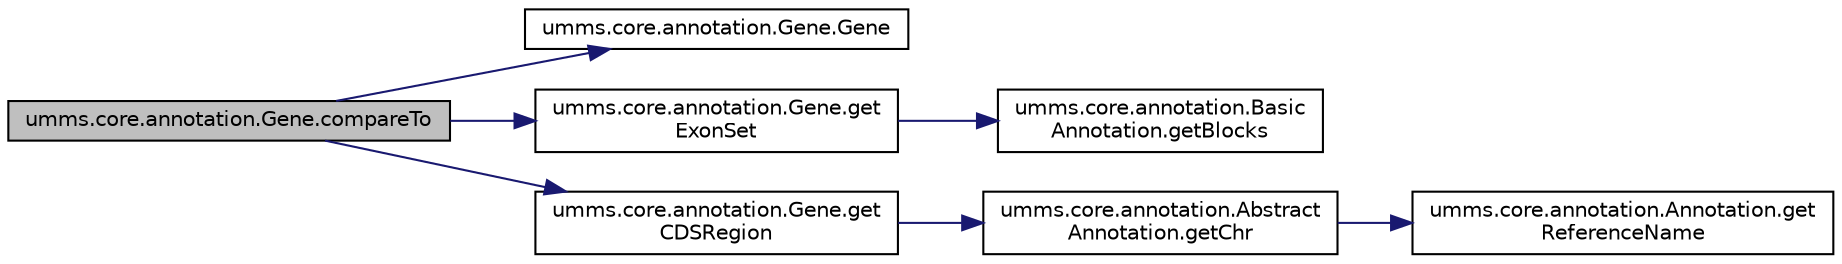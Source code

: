 digraph "umms.core.annotation.Gene.compareTo"
{
  edge [fontname="Helvetica",fontsize="10",labelfontname="Helvetica",labelfontsize="10"];
  node [fontname="Helvetica",fontsize="10",shape=record];
  rankdir="LR";
  Node1 [label="umms.core.annotation.Gene.compareTo",height=0.2,width=0.4,color="black", fillcolor="grey75", style="filled" fontcolor="black"];
  Node1 -> Node2 [color="midnightblue",fontsize="10",style="solid"];
  Node2 [label="umms.core.annotation.Gene.Gene",height=0.2,width=0.4,color="black", fillcolor="white", style="filled",URL="$classumms_1_1core_1_1annotation_1_1_gene.html#ad01f83ff26c705d38847795f21b18da4"];
  Node1 -> Node3 [color="midnightblue",fontsize="10",style="solid"];
  Node3 [label="umms.core.annotation.Gene.get\lExonSet",height=0.2,width=0.4,color="black", fillcolor="white", style="filled",URL="$classumms_1_1core_1_1annotation_1_1_gene.html#aa06c5697c4ec73b9257a826ab1060149"];
  Node3 -> Node4 [color="midnightblue",fontsize="10",style="solid"];
  Node4 [label="umms.core.annotation.Basic\lAnnotation.getBlocks",height=0.2,width=0.4,color="black", fillcolor="white", style="filled",URL="$classumms_1_1core_1_1annotation_1_1_basic_annotation.html#a59ef0358ee04952f6ddd2c2bd4e448f7"];
  Node1 -> Node5 [color="midnightblue",fontsize="10",style="solid"];
  Node5 [label="umms.core.annotation.Gene.get\lCDSRegion",height=0.2,width=0.4,color="black", fillcolor="white", style="filled",URL="$classumms_1_1core_1_1annotation_1_1_gene.html#a2bbe2bac12a9b9f09bfb2962e8a72d67"];
  Node5 -> Node6 [color="midnightblue",fontsize="10",style="solid"];
  Node6 [label="umms.core.annotation.Abstract\lAnnotation.getChr",height=0.2,width=0.4,color="black", fillcolor="white", style="filled",URL="$classumms_1_1core_1_1annotation_1_1_abstract_annotation.html#abe1735bf83ddb3aae45c734149c50eb1"];
  Node6 -> Node7 [color="midnightblue",fontsize="10",style="solid"];
  Node7 [label="umms.core.annotation.Annotation.get\lReferenceName",height=0.2,width=0.4,color="black", fillcolor="white", style="filled",URL="$interfaceumms_1_1core_1_1annotation_1_1_annotation.html#a2dd53f6e6ab4a573c0e93ef42e223b93"];
}
